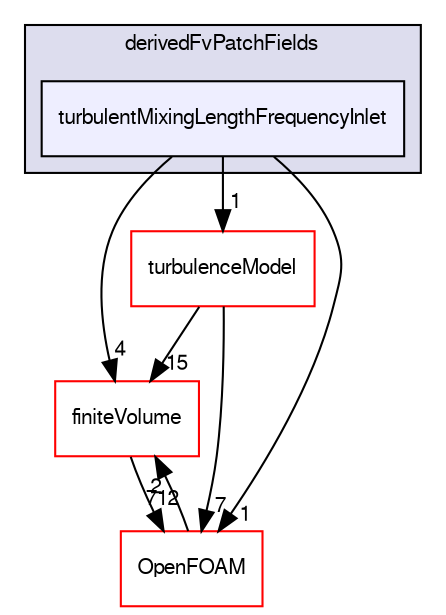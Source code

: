 digraph "src/turbulenceModels/incompressible/RAS/derivedFvPatchFields/turbulentMixingLengthFrequencyInlet" {
  bgcolor=transparent;
  compound=true
  node [ fontsize="10", fontname="FreeSans"];
  edge [ labelfontsize="10", labelfontname="FreeSans"];
  subgraph clusterdir_3b6d00bc2053b93d6f11a62c434cd6ae {
    graph [ bgcolor="#ddddee", pencolor="black", label="derivedFvPatchFields" fontname="FreeSans", fontsize="10", URL="dir_3b6d00bc2053b93d6f11a62c434cd6ae.html"]
  dir_6cacd6de46f8bb0d67666f93b1bc39e9 [shape=box, label="turbulentMixingLengthFrequencyInlet", style="filled", fillcolor="#eeeeff", pencolor="black", URL="dir_6cacd6de46f8bb0d67666f93b1bc39e9.html"];
  }
  dir_9bd15774b555cf7259a6fa18f99fe99b [shape=box label="finiteVolume" color="red" URL="dir_9bd15774b555cf7259a6fa18f99fe99b.html"];
  dir_e925f7b23c72cb9afcc935be7ce496fe [shape=box label="turbulenceModel" color="red" URL="dir_e925f7b23c72cb9afcc935be7ce496fe.html"];
  dir_c5473ff19b20e6ec4dfe5c310b3778a8 [shape=box label="OpenFOAM" color="red" URL="dir_c5473ff19b20e6ec4dfe5c310b3778a8.html"];
  dir_9bd15774b555cf7259a6fa18f99fe99b->dir_c5473ff19b20e6ec4dfe5c310b3778a8 [headlabel="712", labeldistance=1.5 headhref="dir_000749_001732.html"];
  dir_e925f7b23c72cb9afcc935be7ce496fe->dir_9bd15774b555cf7259a6fa18f99fe99b [headlabel="15", labeldistance=1.5 headhref="dir_000605_000749.html"];
  dir_e925f7b23c72cb9afcc935be7ce496fe->dir_c5473ff19b20e6ec4dfe5c310b3778a8 [headlabel="7", labeldistance=1.5 headhref="dir_000605_001732.html"];
  dir_c5473ff19b20e6ec4dfe5c310b3778a8->dir_9bd15774b555cf7259a6fa18f99fe99b [headlabel="2", labeldistance=1.5 headhref="dir_001732_000749.html"];
  dir_6cacd6de46f8bb0d67666f93b1bc39e9->dir_9bd15774b555cf7259a6fa18f99fe99b [headlabel="4", labeldistance=1.5 headhref="dir_002872_000749.html"];
  dir_6cacd6de46f8bb0d67666f93b1bc39e9->dir_e925f7b23c72cb9afcc935be7ce496fe [headlabel="1", labeldistance=1.5 headhref="dir_002872_000605.html"];
  dir_6cacd6de46f8bb0d67666f93b1bc39e9->dir_c5473ff19b20e6ec4dfe5c310b3778a8 [headlabel="1", labeldistance=1.5 headhref="dir_002872_001732.html"];
}
